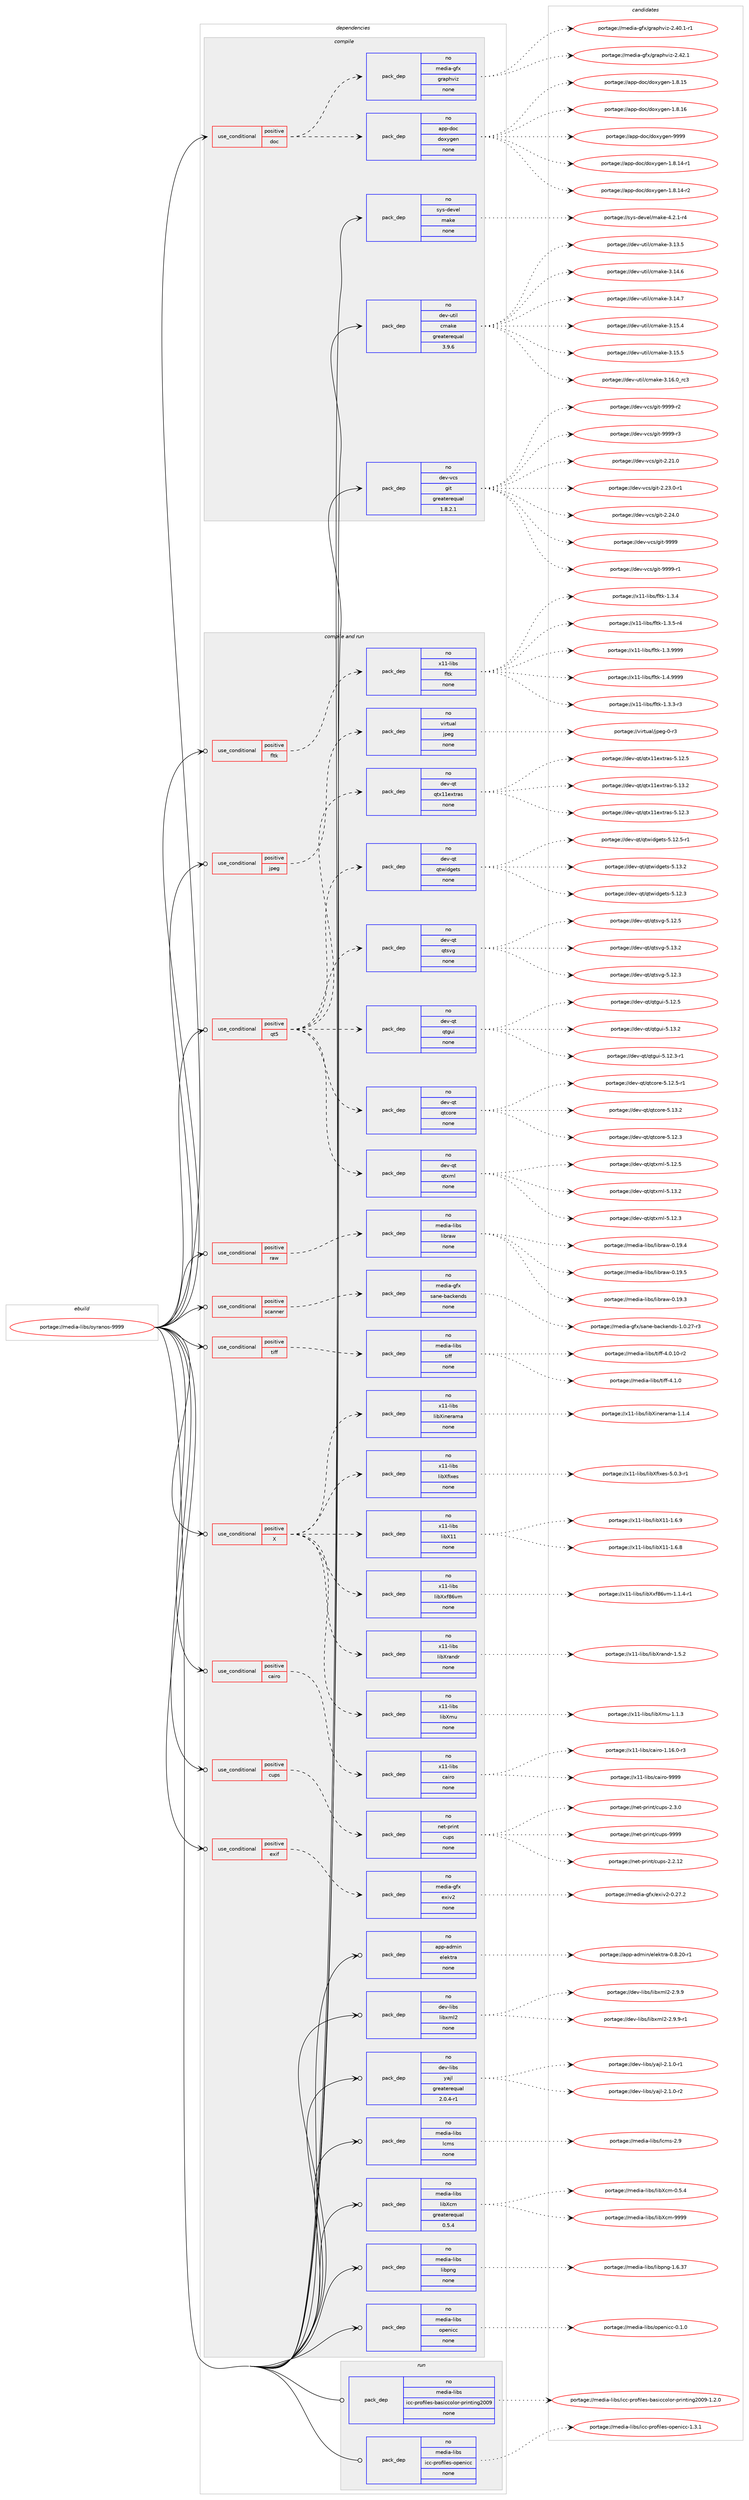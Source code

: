 digraph prolog {

# *************
# Graph options
# *************

newrank=true;
concentrate=true;
compound=true;
graph [rankdir=LR,fontname=Helvetica,fontsize=10,ranksep=1.5];#, ranksep=2.5, nodesep=0.2];
edge  [arrowhead=vee];
node  [fontname=Helvetica,fontsize=10];

# **********
# The ebuild
# **********

subgraph cluster_leftcol {
color=gray;
rank=same;
label=<<i>ebuild</i>>;
id [label="portage://media-libs/oyranos-9999", color=red, width=4, href="../media-libs/oyranos-9999.svg"];
}

# ****************
# The dependencies
# ****************

subgraph cluster_midcol {
color=gray;
label=<<i>dependencies</i>>;
subgraph cluster_compile {
fillcolor="#eeeeee";
style=filled;
label=<<i>compile</i>>;
subgraph cond80980 {
dependency323766 [label=<<TABLE BORDER="0" CELLBORDER="1" CELLSPACING="0" CELLPADDING="4"><TR><TD ROWSPAN="3" CELLPADDING="10">use_conditional</TD></TR><TR><TD>positive</TD></TR><TR><TD>doc</TD></TR></TABLE>>, shape=none, color=red];
subgraph pack237479 {
dependency323767 [label=<<TABLE BORDER="0" CELLBORDER="1" CELLSPACING="0" CELLPADDING="4" WIDTH="220"><TR><TD ROWSPAN="6" CELLPADDING="30">pack_dep</TD></TR><TR><TD WIDTH="110">no</TD></TR><TR><TD>app-doc</TD></TR><TR><TD>doxygen</TD></TR><TR><TD>none</TD></TR><TR><TD></TD></TR></TABLE>>, shape=none, color=blue];
}
dependency323766:e -> dependency323767:w [weight=20,style="dashed",arrowhead="vee"];
subgraph pack237480 {
dependency323768 [label=<<TABLE BORDER="0" CELLBORDER="1" CELLSPACING="0" CELLPADDING="4" WIDTH="220"><TR><TD ROWSPAN="6" CELLPADDING="30">pack_dep</TD></TR><TR><TD WIDTH="110">no</TD></TR><TR><TD>media-gfx</TD></TR><TR><TD>graphviz</TD></TR><TR><TD>none</TD></TR><TR><TD></TD></TR></TABLE>>, shape=none, color=blue];
}
dependency323766:e -> dependency323768:w [weight=20,style="dashed",arrowhead="vee"];
}
id:e -> dependency323766:w [weight=20,style="solid",arrowhead="vee"];
subgraph pack237481 {
dependency323769 [label=<<TABLE BORDER="0" CELLBORDER="1" CELLSPACING="0" CELLPADDING="4" WIDTH="220"><TR><TD ROWSPAN="6" CELLPADDING="30">pack_dep</TD></TR><TR><TD WIDTH="110">no</TD></TR><TR><TD>dev-util</TD></TR><TR><TD>cmake</TD></TR><TR><TD>greaterequal</TD></TR><TR><TD>3.9.6</TD></TR></TABLE>>, shape=none, color=blue];
}
id:e -> dependency323769:w [weight=20,style="solid",arrowhead="vee"];
subgraph pack237482 {
dependency323770 [label=<<TABLE BORDER="0" CELLBORDER="1" CELLSPACING="0" CELLPADDING="4" WIDTH="220"><TR><TD ROWSPAN="6" CELLPADDING="30">pack_dep</TD></TR><TR><TD WIDTH="110">no</TD></TR><TR><TD>dev-vcs</TD></TR><TR><TD>git</TD></TR><TR><TD>greaterequal</TD></TR><TR><TD>1.8.2.1</TD></TR></TABLE>>, shape=none, color=blue];
}
id:e -> dependency323770:w [weight=20,style="solid",arrowhead="vee"];
subgraph pack237483 {
dependency323771 [label=<<TABLE BORDER="0" CELLBORDER="1" CELLSPACING="0" CELLPADDING="4" WIDTH="220"><TR><TD ROWSPAN="6" CELLPADDING="30">pack_dep</TD></TR><TR><TD WIDTH="110">no</TD></TR><TR><TD>sys-devel</TD></TR><TR><TD>make</TD></TR><TR><TD>none</TD></TR><TR><TD></TD></TR></TABLE>>, shape=none, color=blue];
}
id:e -> dependency323771:w [weight=20,style="solid",arrowhead="vee"];
}
subgraph cluster_compileandrun {
fillcolor="#eeeeee";
style=filled;
label=<<i>compile and run</i>>;
subgraph cond80981 {
dependency323772 [label=<<TABLE BORDER="0" CELLBORDER="1" CELLSPACING="0" CELLPADDING="4"><TR><TD ROWSPAN="3" CELLPADDING="10">use_conditional</TD></TR><TR><TD>positive</TD></TR><TR><TD>X</TD></TR></TABLE>>, shape=none, color=red];
subgraph pack237484 {
dependency323773 [label=<<TABLE BORDER="0" CELLBORDER="1" CELLSPACING="0" CELLPADDING="4" WIDTH="220"><TR><TD ROWSPAN="6" CELLPADDING="30">pack_dep</TD></TR><TR><TD WIDTH="110">no</TD></TR><TR><TD>x11-libs</TD></TR><TR><TD>libX11</TD></TR><TR><TD>none</TD></TR><TR><TD></TD></TR></TABLE>>, shape=none, color=blue];
}
dependency323772:e -> dependency323773:w [weight=20,style="dashed",arrowhead="vee"];
subgraph pack237485 {
dependency323774 [label=<<TABLE BORDER="0" CELLBORDER="1" CELLSPACING="0" CELLPADDING="4" WIDTH="220"><TR><TD ROWSPAN="6" CELLPADDING="30">pack_dep</TD></TR><TR><TD WIDTH="110">no</TD></TR><TR><TD>x11-libs</TD></TR><TR><TD>libXfixes</TD></TR><TR><TD>none</TD></TR><TR><TD></TD></TR></TABLE>>, shape=none, color=blue];
}
dependency323772:e -> dependency323774:w [weight=20,style="dashed",arrowhead="vee"];
subgraph pack237486 {
dependency323775 [label=<<TABLE BORDER="0" CELLBORDER="1" CELLSPACING="0" CELLPADDING="4" WIDTH="220"><TR><TD ROWSPAN="6" CELLPADDING="30">pack_dep</TD></TR><TR><TD WIDTH="110">no</TD></TR><TR><TD>x11-libs</TD></TR><TR><TD>libXinerama</TD></TR><TR><TD>none</TD></TR><TR><TD></TD></TR></TABLE>>, shape=none, color=blue];
}
dependency323772:e -> dependency323775:w [weight=20,style="dashed",arrowhead="vee"];
subgraph pack237487 {
dependency323776 [label=<<TABLE BORDER="0" CELLBORDER="1" CELLSPACING="0" CELLPADDING="4" WIDTH="220"><TR><TD ROWSPAN="6" CELLPADDING="30">pack_dep</TD></TR><TR><TD WIDTH="110">no</TD></TR><TR><TD>x11-libs</TD></TR><TR><TD>libXmu</TD></TR><TR><TD>none</TD></TR><TR><TD></TD></TR></TABLE>>, shape=none, color=blue];
}
dependency323772:e -> dependency323776:w [weight=20,style="dashed",arrowhead="vee"];
subgraph pack237488 {
dependency323777 [label=<<TABLE BORDER="0" CELLBORDER="1" CELLSPACING="0" CELLPADDING="4" WIDTH="220"><TR><TD ROWSPAN="6" CELLPADDING="30">pack_dep</TD></TR><TR><TD WIDTH="110">no</TD></TR><TR><TD>x11-libs</TD></TR><TR><TD>libXrandr</TD></TR><TR><TD>none</TD></TR><TR><TD></TD></TR></TABLE>>, shape=none, color=blue];
}
dependency323772:e -> dependency323777:w [weight=20,style="dashed",arrowhead="vee"];
subgraph pack237489 {
dependency323778 [label=<<TABLE BORDER="0" CELLBORDER="1" CELLSPACING="0" CELLPADDING="4" WIDTH="220"><TR><TD ROWSPAN="6" CELLPADDING="30">pack_dep</TD></TR><TR><TD WIDTH="110">no</TD></TR><TR><TD>x11-libs</TD></TR><TR><TD>libXxf86vm</TD></TR><TR><TD>none</TD></TR><TR><TD></TD></TR></TABLE>>, shape=none, color=blue];
}
dependency323772:e -> dependency323778:w [weight=20,style="dashed",arrowhead="vee"];
}
id:e -> dependency323772:w [weight=20,style="solid",arrowhead="odotvee"];
subgraph cond80982 {
dependency323779 [label=<<TABLE BORDER="0" CELLBORDER="1" CELLSPACING="0" CELLPADDING="4"><TR><TD ROWSPAN="3" CELLPADDING="10">use_conditional</TD></TR><TR><TD>positive</TD></TR><TR><TD>cairo</TD></TR></TABLE>>, shape=none, color=red];
subgraph pack237490 {
dependency323780 [label=<<TABLE BORDER="0" CELLBORDER="1" CELLSPACING="0" CELLPADDING="4" WIDTH="220"><TR><TD ROWSPAN="6" CELLPADDING="30">pack_dep</TD></TR><TR><TD WIDTH="110">no</TD></TR><TR><TD>x11-libs</TD></TR><TR><TD>cairo</TD></TR><TR><TD>none</TD></TR><TR><TD></TD></TR></TABLE>>, shape=none, color=blue];
}
dependency323779:e -> dependency323780:w [weight=20,style="dashed",arrowhead="vee"];
}
id:e -> dependency323779:w [weight=20,style="solid",arrowhead="odotvee"];
subgraph cond80983 {
dependency323781 [label=<<TABLE BORDER="0" CELLBORDER="1" CELLSPACING="0" CELLPADDING="4"><TR><TD ROWSPAN="3" CELLPADDING="10">use_conditional</TD></TR><TR><TD>positive</TD></TR><TR><TD>cups</TD></TR></TABLE>>, shape=none, color=red];
subgraph pack237491 {
dependency323782 [label=<<TABLE BORDER="0" CELLBORDER="1" CELLSPACING="0" CELLPADDING="4" WIDTH="220"><TR><TD ROWSPAN="6" CELLPADDING="30">pack_dep</TD></TR><TR><TD WIDTH="110">no</TD></TR><TR><TD>net-print</TD></TR><TR><TD>cups</TD></TR><TR><TD>none</TD></TR><TR><TD></TD></TR></TABLE>>, shape=none, color=blue];
}
dependency323781:e -> dependency323782:w [weight=20,style="dashed",arrowhead="vee"];
}
id:e -> dependency323781:w [weight=20,style="solid",arrowhead="odotvee"];
subgraph cond80984 {
dependency323783 [label=<<TABLE BORDER="0" CELLBORDER="1" CELLSPACING="0" CELLPADDING="4"><TR><TD ROWSPAN="3" CELLPADDING="10">use_conditional</TD></TR><TR><TD>positive</TD></TR><TR><TD>exif</TD></TR></TABLE>>, shape=none, color=red];
subgraph pack237492 {
dependency323784 [label=<<TABLE BORDER="0" CELLBORDER="1" CELLSPACING="0" CELLPADDING="4" WIDTH="220"><TR><TD ROWSPAN="6" CELLPADDING="30">pack_dep</TD></TR><TR><TD WIDTH="110">no</TD></TR><TR><TD>media-gfx</TD></TR><TR><TD>exiv2</TD></TR><TR><TD>none</TD></TR><TR><TD></TD></TR></TABLE>>, shape=none, color=blue];
}
dependency323783:e -> dependency323784:w [weight=20,style="dashed",arrowhead="vee"];
}
id:e -> dependency323783:w [weight=20,style="solid",arrowhead="odotvee"];
subgraph cond80985 {
dependency323785 [label=<<TABLE BORDER="0" CELLBORDER="1" CELLSPACING="0" CELLPADDING="4"><TR><TD ROWSPAN="3" CELLPADDING="10">use_conditional</TD></TR><TR><TD>positive</TD></TR><TR><TD>fltk</TD></TR></TABLE>>, shape=none, color=red];
subgraph pack237493 {
dependency323786 [label=<<TABLE BORDER="0" CELLBORDER="1" CELLSPACING="0" CELLPADDING="4" WIDTH="220"><TR><TD ROWSPAN="6" CELLPADDING="30">pack_dep</TD></TR><TR><TD WIDTH="110">no</TD></TR><TR><TD>x11-libs</TD></TR><TR><TD>fltk</TD></TR><TR><TD>none</TD></TR><TR><TD></TD></TR></TABLE>>, shape=none, color=blue];
}
dependency323785:e -> dependency323786:w [weight=20,style="dashed",arrowhead="vee"];
}
id:e -> dependency323785:w [weight=20,style="solid",arrowhead="odotvee"];
subgraph cond80986 {
dependency323787 [label=<<TABLE BORDER="0" CELLBORDER="1" CELLSPACING="0" CELLPADDING="4"><TR><TD ROWSPAN="3" CELLPADDING="10">use_conditional</TD></TR><TR><TD>positive</TD></TR><TR><TD>jpeg</TD></TR></TABLE>>, shape=none, color=red];
subgraph pack237494 {
dependency323788 [label=<<TABLE BORDER="0" CELLBORDER="1" CELLSPACING="0" CELLPADDING="4" WIDTH="220"><TR><TD ROWSPAN="6" CELLPADDING="30">pack_dep</TD></TR><TR><TD WIDTH="110">no</TD></TR><TR><TD>virtual</TD></TR><TR><TD>jpeg</TD></TR><TR><TD>none</TD></TR><TR><TD></TD></TR></TABLE>>, shape=none, color=blue];
}
dependency323787:e -> dependency323788:w [weight=20,style="dashed",arrowhead="vee"];
}
id:e -> dependency323787:w [weight=20,style="solid",arrowhead="odotvee"];
subgraph cond80987 {
dependency323789 [label=<<TABLE BORDER="0" CELLBORDER="1" CELLSPACING="0" CELLPADDING="4"><TR><TD ROWSPAN="3" CELLPADDING="10">use_conditional</TD></TR><TR><TD>positive</TD></TR><TR><TD>qt5</TD></TR></TABLE>>, shape=none, color=red];
subgraph pack237495 {
dependency323790 [label=<<TABLE BORDER="0" CELLBORDER="1" CELLSPACING="0" CELLPADDING="4" WIDTH="220"><TR><TD ROWSPAN="6" CELLPADDING="30">pack_dep</TD></TR><TR><TD WIDTH="110">no</TD></TR><TR><TD>dev-qt</TD></TR><TR><TD>qtcore</TD></TR><TR><TD>none</TD></TR><TR><TD></TD></TR></TABLE>>, shape=none, color=blue];
}
dependency323789:e -> dependency323790:w [weight=20,style="dashed",arrowhead="vee"];
subgraph pack237496 {
dependency323791 [label=<<TABLE BORDER="0" CELLBORDER="1" CELLSPACING="0" CELLPADDING="4" WIDTH="220"><TR><TD ROWSPAN="6" CELLPADDING="30">pack_dep</TD></TR><TR><TD WIDTH="110">no</TD></TR><TR><TD>dev-qt</TD></TR><TR><TD>qtgui</TD></TR><TR><TD>none</TD></TR><TR><TD></TD></TR></TABLE>>, shape=none, color=blue];
}
dependency323789:e -> dependency323791:w [weight=20,style="dashed",arrowhead="vee"];
subgraph pack237497 {
dependency323792 [label=<<TABLE BORDER="0" CELLBORDER="1" CELLSPACING="0" CELLPADDING="4" WIDTH="220"><TR><TD ROWSPAN="6" CELLPADDING="30">pack_dep</TD></TR><TR><TD WIDTH="110">no</TD></TR><TR><TD>dev-qt</TD></TR><TR><TD>qtsvg</TD></TR><TR><TD>none</TD></TR><TR><TD></TD></TR></TABLE>>, shape=none, color=blue];
}
dependency323789:e -> dependency323792:w [weight=20,style="dashed",arrowhead="vee"];
subgraph pack237498 {
dependency323793 [label=<<TABLE BORDER="0" CELLBORDER="1" CELLSPACING="0" CELLPADDING="4" WIDTH="220"><TR><TD ROWSPAN="6" CELLPADDING="30">pack_dep</TD></TR><TR><TD WIDTH="110">no</TD></TR><TR><TD>dev-qt</TD></TR><TR><TD>qtwidgets</TD></TR><TR><TD>none</TD></TR><TR><TD></TD></TR></TABLE>>, shape=none, color=blue];
}
dependency323789:e -> dependency323793:w [weight=20,style="dashed",arrowhead="vee"];
subgraph pack237499 {
dependency323794 [label=<<TABLE BORDER="0" CELLBORDER="1" CELLSPACING="0" CELLPADDING="4" WIDTH="220"><TR><TD ROWSPAN="6" CELLPADDING="30">pack_dep</TD></TR><TR><TD WIDTH="110">no</TD></TR><TR><TD>dev-qt</TD></TR><TR><TD>qtx11extras</TD></TR><TR><TD>none</TD></TR><TR><TD></TD></TR></TABLE>>, shape=none, color=blue];
}
dependency323789:e -> dependency323794:w [weight=20,style="dashed",arrowhead="vee"];
subgraph pack237500 {
dependency323795 [label=<<TABLE BORDER="0" CELLBORDER="1" CELLSPACING="0" CELLPADDING="4" WIDTH="220"><TR><TD ROWSPAN="6" CELLPADDING="30">pack_dep</TD></TR><TR><TD WIDTH="110">no</TD></TR><TR><TD>dev-qt</TD></TR><TR><TD>qtxml</TD></TR><TR><TD>none</TD></TR><TR><TD></TD></TR></TABLE>>, shape=none, color=blue];
}
dependency323789:e -> dependency323795:w [weight=20,style="dashed",arrowhead="vee"];
}
id:e -> dependency323789:w [weight=20,style="solid",arrowhead="odotvee"];
subgraph cond80988 {
dependency323796 [label=<<TABLE BORDER="0" CELLBORDER="1" CELLSPACING="0" CELLPADDING="4"><TR><TD ROWSPAN="3" CELLPADDING="10">use_conditional</TD></TR><TR><TD>positive</TD></TR><TR><TD>raw</TD></TR></TABLE>>, shape=none, color=red];
subgraph pack237501 {
dependency323797 [label=<<TABLE BORDER="0" CELLBORDER="1" CELLSPACING="0" CELLPADDING="4" WIDTH="220"><TR><TD ROWSPAN="6" CELLPADDING="30">pack_dep</TD></TR><TR><TD WIDTH="110">no</TD></TR><TR><TD>media-libs</TD></TR><TR><TD>libraw</TD></TR><TR><TD>none</TD></TR><TR><TD></TD></TR></TABLE>>, shape=none, color=blue];
}
dependency323796:e -> dependency323797:w [weight=20,style="dashed",arrowhead="vee"];
}
id:e -> dependency323796:w [weight=20,style="solid",arrowhead="odotvee"];
subgraph cond80989 {
dependency323798 [label=<<TABLE BORDER="0" CELLBORDER="1" CELLSPACING="0" CELLPADDING="4"><TR><TD ROWSPAN="3" CELLPADDING="10">use_conditional</TD></TR><TR><TD>positive</TD></TR><TR><TD>scanner</TD></TR></TABLE>>, shape=none, color=red];
subgraph pack237502 {
dependency323799 [label=<<TABLE BORDER="0" CELLBORDER="1" CELLSPACING="0" CELLPADDING="4" WIDTH="220"><TR><TD ROWSPAN="6" CELLPADDING="30">pack_dep</TD></TR><TR><TD WIDTH="110">no</TD></TR><TR><TD>media-gfx</TD></TR><TR><TD>sane-backends</TD></TR><TR><TD>none</TD></TR><TR><TD></TD></TR></TABLE>>, shape=none, color=blue];
}
dependency323798:e -> dependency323799:w [weight=20,style="dashed",arrowhead="vee"];
}
id:e -> dependency323798:w [weight=20,style="solid",arrowhead="odotvee"];
subgraph cond80990 {
dependency323800 [label=<<TABLE BORDER="0" CELLBORDER="1" CELLSPACING="0" CELLPADDING="4"><TR><TD ROWSPAN="3" CELLPADDING="10">use_conditional</TD></TR><TR><TD>positive</TD></TR><TR><TD>tiff</TD></TR></TABLE>>, shape=none, color=red];
subgraph pack237503 {
dependency323801 [label=<<TABLE BORDER="0" CELLBORDER="1" CELLSPACING="0" CELLPADDING="4" WIDTH="220"><TR><TD ROWSPAN="6" CELLPADDING="30">pack_dep</TD></TR><TR><TD WIDTH="110">no</TD></TR><TR><TD>media-libs</TD></TR><TR><TD>tiff</TD></TR><TR><TD>none</TD></TR><TR><TD></TD></TR></TABLE>>, shape=none, color=blue];
}
dependency323800:e -> dependency323801:w [weight=20,style="dashed",arrowhead="vee"];
}
id:e -> dependency323800:w [weight=20,style="solid",arrowhead="odotvee"];
subgraph pack237504 {
dependency323802 [label=<<TABLE BORDER="0" CELLBORDER="1" CELLSPACING="0" CELLPADDING="4" WIDTH="220"><TR><TD ROWSPAN="6" CELLPADDING="30">pack_dep</TD></TR><TR><TD WIDTH="110">no</TD></TR><TR><TD>app-admin</TD></TR><TR><TD>elektra</TD></TR><TR><TD>none</TD></TR><TR><TD></TD></TR></TABLE>>, shape=none, color=blue];
}
id:e -> dependency323802:w [weight=20,style="solid",arrowhead="odotvee"];
subgraph pack237505 {
dependency323803 [label=<<TABLE BORDER="0" CELLBORDER="1" CELLSPACING="0" CELLPADDING="4" WIDTH="220"><TR><TD ROWSPAN="6" CELLPADDING="30">pack_dep</TD></TR><TR><TD WIDTH="110">no</TD></TR><TR><TD>dev-libs</TD></TR><TR><TD>libxml2</TD></TR><TR><TD>none</TD></TR><TR><TD></TD></TR></TABLE>>, shape=none, color=blue];
}
id:e -> dependency323803:w [weight=20,style="solid",arrowhead="odotvee"];
subgraph pack237506 {
dependency323804 [label=<<TABLE BORDER="0" CELLBORDER="1" CELLSPACING="0" CELLPADDING="4" WIDTH="220"><TR><TD ROWSPAN="6" CELLPADDING="30">pack_dep</TD></TR><TR><TD WIDTH="110">no</TD></TR><TR><TD>dev-libs</TD></TR><TR><TD>yajl</TD></TR><TR><TD>greaterequal</TD></TR><TR><TD>2.0.4-r1</TD></TR></TABLE>>, shape=none, color=blue];
}
id:e -> dependency323804:w [weight=20,style="solid",arrowhead="odotvee"];
subgraph pack237507 {
dependency323805 [label=<<TABLE BORDER="0" CELLBORDER="1" CELLSPACING="0" CELLPADDING="4" WIDTH="220"><TR><TD ROWSPAN="6" CELLPADDING="30">pack_dep</TD></TR><TR><TD WIDTH="110">no</TD></TR><TR><TD>media-libs</TD></TR><TR><TD>lcms</TD></TR><TR><TD>none</TD></TR><TR><TD></TD></TR></TABLE>>, shape=none, color=blue];
}
id:e -> dependency323805:w [weight=20,style="solid",arrowhead="odotvee"];
subgraph pack237508 {
dependency323806 [label=<<TABLE BORDER="0" CELLBORDER="1" CELLSPACING="0" CELLPADDING="4" WIDTH="220"><TR><TD ROWSPAN="6" CELLPADDING="30">pack_dep</TD></TR><TR><TD WIDTH="110">no</TD></TR><TR><TD>media-libs</TD></TR><TR><TD>libXcm</TD></TR><TR><TD>greaterequal</TD></TR><TR><TD>0.5.4</TD></TR></TABLE>>, shape=none, color=blue];
}
id:e -> dependency323806:w [weight=20,style="solid",arrowhead="odotvee"];
subgraph pack237509 {
dependency323807 [label=<<TABLE BORDER="0" CELLBORDER="1" CELLSPACING="0" CELLPADDING="4" WIDTH="220"><TR><TD ROWSPAN="6" CELLPADDING="30">pack_dep</TD></TR><TR><TD WIDTH="110">no</TD></TR><TR><TD>media-libs</TD></TR><TR><TD>libpng</TD></TR><TR><TD>none</TD></TR><TR><TD></TD></TR></TABLE>>, shape=none, color=blue];
}
id:e -> dependency323807:w [weight=20,style="solid",arrowhead="odotvee"];
subgraph pack237510 {
dependency323808 [label=<<TABLE BORDER="0" CELLBORDER="1" CELLSPACING="0" CELLPADDING="4" WIDTH="220"><TR><TD ROWSPAN="6" CELLPADDING="30">pack_dep</TD></TR><TR><TD WIDTH="110">no</TD></TR><TR><TD>media-libs</TD></TR><TR><TD>openicc</TD></TR><TR><TD>none</TD></TR><TR><TD></TD></TR></TABLE>>, shape=none, color=blue];
}
id:e -> dependency323808:w [weight=20,style="solid",arrowhead="odotvee"];
}
subgraph cluster_run {
fillcolor="#eeeeee";
style=filled;
label=<<i>run</i>>;
subgraph pack237511 {
dependency323809 [label=<<TABLE BORDER="0" CELLBORDER="1" CELLSPACING="0" CELLPADDING="4" WIDTH="220"><TR><TD ROWSPAN="6" CELLPADDING="30">pack_dep</TD></TR><TR><TD WIDTH="110">no</TD></TR><TR><TD>media-libs</TD></TR><TR><TD>icc-profiles-basiccolor-printing2009</TD></TR><TR><TD>none</TD></TR><TR><TD></TD></TR></TABLE>>, shape=none, color=blue];
}
id:e -> dependency323809:w [weight=20,style="solid",arrowhead="odot"];
subgraph pack237512 {
dependency323810 [label=<<TABLE BORDER="0" CELLBORDER="1" CELLSPACING="0" CELLPADDING="4" WIDTH="220"><TR><TD ROWSPAN="6" CELLPADDING="30">pack_dep</TD></TR><TR><TD WIDTH="110">no</TD></TR><TR><TD>media-libs</TD></TR><TR><TD>icc-profiles-openicc</TD></TR><TR><TD>none</TD></TR><TR><TD></TD></TR></TABLE>>, shape=none, color=blue];
}
id:e -> dependency323810:w [weight=20,style="solid",arrowhead="odot"];
}
}

# **************
# The candidates
# **************

subgraph cluster_choices {
rank=same;
color=gray;
label=<<i>candidates</i>>;

subgraph choice237479 {
color=black;
nodesep=1;
choiceportage97112112451001119947100111120121103101110454946564649524511449 [label="portage://app-doc/doxygen-1.8.14-r1", color=red, width=4,href="../app-doc/doxygen-1.8.14-r1.svg"];
choiceportage97112112451001119947100111120121103101110454946564649524511450 [label="portage://app-doc/doxygen-1.8.14-r2", color=red, width=4,href="../app-doc/doxygen-1.8.14-r2.svg"];
choiceportage9711211245100111994710011112012110310111045494656464953 [label="portage://app-doc/doxygen-1.8.15", color=red, width=4,href="../app-doc/doxygen-1.8.15.svg"];
choiceportage9711211245100111994710011112012110310111045494656464954 [label="portage://app-doc/doxygen-1.8.16", color=red, width=4,href="../app-doc/doxygen-1.8.16.svg"];
choiceportage971121124510011199471001111201211031011104557575757 [label="portage://app-doc/doxygen-9999", color=red, width=4,href="../app-doc/doxygen-9999.svg"];
dependency323767:e -> choiceportage97112112451001119947100111120121103101110454946564649524511449:w [style=dotted,weight="100"];
dependency323767:e -> choiceportage97112112451001119947100111120121103101110454946564649524511450:w [style=dotted,weight="100"];
dependency323767:e -> choiceportage9711211245100111994710011112012110310111045494656464953:w [style=dotted,weight="100"];
dependency323767:e -> choiceportage9711211245100111994710011112012110310111045494656464954:w [style=dotted,weight="100"];
dependency323767:e -> choiceportage971121124510011199471001111201211031011104557575757:w [style=dotted,weight="100"];
}
subgraph choice237480 {
color=black;
nodesep=1;
choiceportage10910110010597451031021204710311497112104118105122455046524846494511449 [label="portage://media-gfx/graphviz-2.40.1-r1", color=red, width=4,href="../media-gfx/graphviz-2.40.1-r1.svg"];
choiceportage1091011001059745103102120471031149711210411810512245504652504649 [label="portage://media-gfx/graphviz-2.42.1", color=red, width=4,href="../media-gfx/graphviz-2.42.1.svg"];
dependency323768:e -> choiceportage10910110010597451031021204710311497112104118105122455046524846494511449:w [style=dotted,weight="100"];
dependency323768:e -> choiceportage1091011001059745103102120471031149711210411810512245504652504649:w [style=dotted,weight="100"];
}
subgraph choice237481 {
color=black;
nodesep=1;
choiceportage1001011184511711610510847991099710710145514649514653 [label="portage://dev-util/cmake-3.13.5", color=red, width=4,href="../dev-util/cmake-3.13.5.svg"];
choiceportage1001011184511711610510847991099710710145514649524654 [label="portage://dev-util/cmake-3.14.6", color=red, width=4,href="../dev-util/cmake-3.14.6.svg"];
choiceportage1001011184511711610510847991099710710145514649524655 [label="portage://dev-util/cmake-3.14.7", color=red, width=4,href="../dev-util/cmake-3.14.7.svg"];
choiceportage1001011184511711610510847991099710710145514649534652 [label="portage://dev-util/cmake-3.15.4", color=red, width=4,href="../dev-util/cmake-3.15.4.svg"];
choiceportage1001011184511711610510847991099710710145514649534653 [label="portage://dev-util/cmake-3.15.5", color=red, width=4,href="../dev-util/cmake-3.15.5.svg"];
choiceportage1001011184511711610510847991099710710145514649544648951149951 [label="portage://dev-util/cmake-3.16.0_rc3", color=red, width=4,href="../dev-util/cmake-3.16.0_rc3.svg"];
dependency323769:e -> choiceportage1001011184511711610510847991099710710145514649514653:w [style=dotted,weight="100"];
dependency323769:e -> choiceportage1001011184511711610510847991099710710145514649524654:w [style=dotted,weight="100"];
dependency323769:e -> choiceportage1001011184511711610510847991099710710145514649524655:w [style=dotted,weight="100"];
dependency323769:e -> choiceportage1001011184511711610510847991099710710145514649534652:w [style=dotted,weight="100"];
dependency323769:e -> choiceportage1001011184511711610510847991099710710145514649534653:w [style=dotted,weight="100"];
dependency323769:e -> choiceportage1001011184511711610510847991099710710145514649544648951149951:w [style=dotted,weight="100"];
}
subgraph choice237482 {
color=black;
nodesep=1;
choiceportage10010111845118991154710310511645504650494648 [label="portage://dev-vcs/git-2.21.0", color=red, width=4,href="../dev-vcs/git-2.21.0.svg"];
choiceportage100101118451189911547103105116455046505146484511449 [label="portage://dev-vcs/git-2.23.0-r1", color=red, width=4,href="../dev-vcs/git-2.23.0-r1.svg"];
choiceportage10010111845118991154710310511645504650524648 [label="portage://dev-vcs/git-2.24.0", color=red, width=4,href="../dev-vcs/git-2.24.0.svg"];
choiceportage1001011184511899115471031051164557575757 [label="portage://dev-vcs/git-9999", color=red, width=4,href="../dev-vcs/git-9999.svg"];
choiceportage10010111845118991154710310511645575757574511449 [label="portage://dev-vcs/git-9999-r1", color=red, width=4,href="../dev-vcs/git-9999-r1.svg"];
choiceportage10010111845118991154710310511645575757574511450 [label="portage://dev-vcs/git-9999-r2", color=red, width=4,href="../dev-vcs/git-9999-r2.svg"];
choiceportage10010111845118991154710310511645575757574511451 [label="portage://dev-vcs/git-9999-r3", color=red, width=4,href="../dev-vcs/git-9999-r3.svg"];
dependency323770:e -> choiceportage10010111845118991154710310511645504650494648:w [style=dotted,weight="100"];
dependency323770:e -> choiceportage100101118451189911547103105116455046505146484511449:w [style=dotted,weight="100"];
dependency323770:e -> choiceportage10010111845118991154710310511645504650524648:w [style=dotted,weight="100"];
dependency323770:e -> choiceportage1001011184511899115471031051164557575757:w [style=dotted,weight="100"];
dependency323770:e -> choiceportage10010111845118991154710310511645575757574511449:w [style=dotted,weight="100"];
dependency323770:e -> choiceportage10010111845118991154710310511645575757574511450:w [style=dotted,weight="100"];
dependency323770:e -> choiceportage10010111845118991154710310511645575757574511451:w [style=dotted,weight="100"];
}
subgraph choice237483 {
color=black;
nodesep=1;
choiceportage1151211154510010111810110847109971071014552465046494511452 [label="portage://sys-devel/make-4.2.1-r4", color=red, width=4,href="../sys-devel/make-4.2.1-r4.svg"];
dependency323771:e -> choiceportage1151211154510010111810110847109971071014552465046494511452:w [style=dotted,weight="100"];
}
subgraph choice237484 {
color=black;
nodesep=1;
choiceportage120494945108105981154710810598884949454946544656 [label="portage://x11-libs/libX11-1.6.8", color=red, width=4,href="../x11-libs/libX11-1.6.8.svg"];
choiceportage120494945108105981154710810598884949454946544657 [label="portage://x11-libs/libX11-1.6.9", color=red, width=4,href="../x11-libs/libX11-1.6.9.svg"];
dependency323773:e -> choiceportage120494945108105981154710810598884949454946544656:w [style=dotted,weight="100"];
dependency323773:e -> choiceportage120494945108105981154710810598884949454946544657:w [style=dotted,weight="100"];
}
subgraph choice237485 {
color=black;
nodesep=1;
choiceportage120494945108105981154710810598881021051201011154553464846514511449 [label="portage://x11-libs/libXfixes-5.0.3-r1", color=red, width=4,href="../x11-libs/libXfixes-5.0.3-r1.svg"];
dependency323774:e -> choiceportage120494945108105981154710810598881021051201011154553464846514511449:w [style=dotted,weight="100"];
}
subgraph choice237486 {
color=black;
nodesep=1;
choiceportage120494945108105981154710810598881051101011149710997454946494652 [label="portage://x11-libs/libXinerama-1.1.4", color=red, width=4,href="../x11-libs/libXinerama-1.1.4.svg"];
dependency323775:e -> choiceportage120494945108105981154710810598881051101011149710997454946494652:w [style=dotted,weight="100"];
}
subgraph choice237487 {
color=black;
nodesep=1;
choiceportage12049494510810598115471081059888109117454946494651 [label="portage://x11-libs/libXmu-1.1.3", color=red, width=4,href="../x11-libs/libXmu-1.1.3.svg"];
dependency323776:e -> choiceportage12049494510810598115471081059888109117454946494651:w [style=dotted,weight="100"];
}
subgraph choice237488 {
color=black;
nodesep=1;
choiceportage1204949451081059811547108105988811497110100114454946534650 [label="portage://x11-libs/libXrandr-1.5.2", color=red, width=4,href="../x11-libs/libXrandr-1.5.2.svg"];
dependency323777:e -> choiceportage1204949451081059811547108105988811497110100114454946534650:w [style=dotted,weight="100"];
}
subgraph choice237489 {
color=black;
nodesep=1;
choiceportage1204949451081059811547108105988812010256541181094549464946524511449 [label="portage://x11-libs/libXxf86vm-1.1.4-r1", color=red, width=4,href="../x11-libs/libXxf86vm-1.1.4-r1.svg"];
dependency323778:e -> choiceportage1204949451081059811547108105988812010256541181094549464946524511449:w [style=dotted,weight="100"];
}
subgraph choice237490 {
color=black;
nodesep=1;
choiceportage12049494510810598115479997105114111454946495446484511451 [label="portage://x11-libs/cairo-1.16.0-r3", color=red, width=4,href="../x11-libs/cairo-1.16.0-r3.svg"];
choiceportage120494945108105981154799971051141114557575757 [label="portage://x11-libs/cairo-9999", color=red, width=4,href="../x11-libs/cairo-9999.svg"];
dependency323780:e -> choiceportage12049494510810598115479997105114111454946495446484511451:w [style=dotted,weight="100"];
dependency323780:e -> choiceportage120494945108105981154799971051141114557575757:w [style=dotted,weight="100"];
}
subgraph choice237491 {
color=black;
nodesep=1;
choiceportage11010111645112114105110116479911711211545504650464950 [label="portage://net-print/cups-2.2.12", color=red, width=4,href="../net-print/cups-2.2.12.svg"];
choiceportage110101116451121141051101164799117112115455046514648 [label="portage://net-print/cups-2.3.0", color=red, width=4,href="../net-print/cups-2.3.0.svg"];
choiceportage1101011164511211410511011647991171121154557575757 [label="portage://net-print/cups-9999", color=red, width=4,href="../net-print/cups-9999.svg"];
dependency323782:e -> choiceportage11010111645112114105110116479911711211545504650464950:w [style=dotted,weight="100"];
dependency323782:e -> choiceportage110101116451121141051101164799117112115455046514648:w [style=dotted,weight="100"];
dependency323782:e -> choiceportage1101011164511211410511011647991171121154557575757:w [style=dotted,weight="100"];
}
subgraph choice237492 {
color=black;
nodesep=1;
choiceportage1091011001059745103102120471011201051185045484650554650 [label="portage://media-gfx/exiv2-0.27.2", color=red, width=4,href="../media-gfx/exiv2-0.27.2.svg"];
dependency323784:e -> choiceportage1091011001059745103102120471011201051185045484650554650:w [style=dotted,weight="100"];
}
subgraph choice237493 {
color=black;
nodesep=1;
choiceportage12049494510810598115471021081161074549465146514511451 [label="portage://x11-libs/fltk-1.3.3-r3", color=red, width=4,href="../x11-libs/fltk-1.3.3-r3.svg"];
choiceportage1204949451081059811547102108116107454946514652 [label="portage://x11-libs/fltk-1.3.4", color=red, width=4,href="../x11-libs/fltk-1.3.4.svg"];
choiceportage12049494510810598115471021081161074549465146534511452 [label="portage://x11-libs/fltk-1.3.5-r4", color=red, width=4,href="../x11-libs/fltk-1.3.5-r4.svg"];
choiceportage1204949451081059811547102108116107454946514657575757 [label="portage://x11-libs/fltk-1.3.9999", color=red, width=4,href="../x11-libs/fltk-1.3.9999.svg"];
choiceportage1204949451081059811547102108116107454946524657575757 [label="portage://x11-libs/fltk-1.4.9999", color=red, width=4,href="../x11-libs/fltk-1.4.9999.svg"];
dependency323786:e -> choiceportage12049494510810598115471021081161074549465146514511451:w [style=dotted,weight="100"];
dependency323786:e -> choiceportage1204949451081059811547102108116107454946514652:w [style=dotted,weight="100"];
dependency323786:e -> choiceportage12049494510810598115471021081161074549465146534511452:w [style=dotted,weight="100"];
dependency323786:e -> choiceportage1204949451081059811547102108116107454946514657575757:w [style=dotted,weight="100"];
dependency323786:e -> choiceportage1204949451081059811547102108116107454946524657575757:w [style=dotted,weight="100"];
}
subgraph choice237494 {
color=black;
nodesep=1;
choiceportage118105114116117971084710611210110345484511451 [label="portage://virtual/jpeg-0-r3", color=red, width=4,href="../virtual/jpeg-0-r3.svg"];
dependency323788:e -> choiceportage118105114116117971084710611210110345484511451:w [style=dotted,weight="100"];
}
subgraph choice237495 {
color=black;
nodesep=1;
choiceportage10010111845113116471131169911111410145534649504651 [label="portage://dev-qt/qtcore-5.12.3", color=red, width=4,href="../dev-qt/qtcore-5.12.3.svg"];
choiceportage100101118451131164711311699111114101455346495046534511449 [label="portage://dev-qt/qtcore-5.12.5-r1", color=red, width=4,href="../dev-qt/qtcore-5.12.5-r1.svg"];
choiceportage10010111845113116471131169911111410145534649514650 [label="portage://dev-qt/qtcore-5.13.2", color=red, width=4,href="../dev-qt/qtcore-5.13.2.svg"];
dependency323790:e -> choiceportage10010111845113116471131169911111410145534649504651:w [style=dotted,weight="100"];
dependency323790:e -> choiceportage100101118451131164711311699111114101455346495046534511449:w [style=dotted,weight="100"];
dependency323790:e -> choiceportage10010111845113116471131169911111410145534649514650:w [style=dotted,weight="100"];
}
subgraph choice237496 {
color=black;
nodesep=1;
choiceportage1001011184511311647113116103117105455346495046514511449 [label="portage://dev-qt/qtgui-5.12.3-r1", color=red, width=4,href="../dev-qt/qtgui-5.12.3-r1.svg"];
choiceportage100101118451131164711311610311710545534649504653 [label="portage://dev-qt/qtgui-5.12.5", color=red, width=4,href="../dev-qt/qtgui-5.12.5.svg"];
choiceportage100101118451131164711311610311710545534649514650 [label="portage://dev-qt/qtgui-5.13.2", color=red, width=4,href="../dev-qt/qtgui-5.13.2.svg"];
dependency323791:e -> choiceportage1001011184511311647113116103117105455346495046514511449:w [style=dotted,weight="100"];
dependency323791:e -> choiceportage100101118451131164711311610311710545534649504653:w [style=dotted,weight="100"];
dependency323791:e -> choiceportage100101118451131164711311610311710545534649514650:w [style=dotted,weight="100"];
}
subgraph choice237497 {
color=black;
nodesep=1;
choiceportage100101118451131164711311611511810345534649504651 [label="portage://dev-qt/qtsvg-5.12.3", color=red, width=4,href="../dev-qt/qtsvg-5.12.3.svg"];
choiceportage100101118451131164711311611511810345534649504653 [label="portage://dev-qt/qtsvg-5.12.5", color=red, width=4,href="../dev-qt/qtsvg-5.12.5.svg"];
choiceportage100101118451131164711311611511810345534649514650 [label="portage://dev-qt/qtsvg-5.13.2", color=red, width=4,href="../dev-qt/qtsvg-5.13.2.svg"];
dependency323792:e -> choiceportage100101118451131164711311611511810345534649504651:w [style=dotted,weight="100"];
dependency323792:e -> choiceportage100101118451131164711311611511810345534649504653:w [style=dotted,weight="100"];
dependency323792:e -> choiceportage100101118451131164711311611511810345534649514650:w [style=dotted,weight="100"];
}
subgraph choice237498 {
color=black;
nodesep=1;
choiceportage100101118451131164711311611910510010310111611545534649504651 [label="portage://dev-qt/qtwidgets-5.12.3", color=red, width=4,href="../dev-qt/qtwidgets-5.12.3.svg"];
choiceportage1001011184511311647113116119105100103101116115455346495046534511449 [label="portage://dev-qt/qtwidgets-5.12.5-r1", color=red, width=4,href="../dev-qt/qtwidgets-5.12.5-r1.svg"];
choiceportage100101118451131164711311611910510010310111611545534649514650 [label="portage://dev-qt/qtwidgets-5.13.2", color=red, width=4,href="../dev-qt/qtwidgets-5.13.2.svg"];
dependency323793:e -> choiceportage100101118451131164711311611910510010310111611545534649504651:w [style=dotted,weight="100"];
dependency323793:e -> choiceportage1001011184511311647113116119105100103101116115455346495046534511449:w [style=dotted,weight="100"];
dependency323793:e -> choiceportage100101118451131164711311611910510010310111611545534649514650:w [style=dotted,weight="100"];
}
subgraph choice237499 {
color=black;
nodesep=1;
choiceportage100101118451131164711311612049491011201161149711545534649504651 [label="portage://dev-qt/qtx11extras-5.12.3", color=red, width=4,href="../dev-qt/qtx11extras-5.12.3.svg"];
choiceportage100101118451131164711311612049491011201161149711545534649504653 [label="portage://dev-qt/qtx11extras-5.12.5", color=red, width=4,href="../dev-qt/qtx11extras-5.12.5.svg"];
choiceportage100101118451131164711311612049491011201161149711545534649514650 [label="portage://dev-qt/qtx11extras-5.13.2", color=red, width=4,href="../dev-qt/qtx11extras-5.13.2.svg"];
dependency323794:e -> choiceportage100101118451131164711311612049491011201161149711545534649504651:w [style=dotted,weight="100"];
dependency323794:e -> choiceportage100101118451131164711311612049491011201161149711545534649504653:w [style=dotted,weight="100"];
dependency323794:e -> choiceportage100101118451131164711311612049491011201161149711545534649514650:w [style=dotted,weight="100"];
}
subgraph choice237500 {
color=black;
nodesep=1;
choiceportage100101118451131164711311612010910845534649504651 [label="portage://dev-qt/qtxml-5.12.3", color=red, width=4,href="../dev-qt/qtxml-5.12.3.svg"];
choiceportage100101118451131164711311612010910845534649504653 [label="portage://dev-qt/qtxml-5.12.5", color=red, width=4,href="../dev-qt/qtxml-5.12.5.svg"];
choiceportage100101118451131164711311612010910845534649514650 [label="portage://dev-qt/qtxml-5.13.2", color=red, width=4,href="../dev-qt/qtxml-5.13.2.svg"];
dependency323795:e -> choiceportage100101118451131164711311612010910845534649504651:w [style=dotted,weight="100"];
dependency323795:e -> choiceportage100101118451131164711311612010910845534649504653:w [style=dotted,weight="100"];
dependency323795:e -> choiceportage100101118451131164711311612010910845534649514650:w [style=dotted,weight="100"];
}
subgraph choice237501 {
color=black;
nodesep=1;
choiceportage10910110010597451081059811547108105981149711945484649574651 [label="portage://media-libs/libraw-0.19.3", color=red, width=4,href="../media-libs/libraw-0.19.3.svg"];
choiceportage10910110010597451081059811547108105981149711945484649574652 [label="portage://media-libs/libraw-0.19.4", color=red, width=4,href="../media-libs/libraw-0.19.4.svg"];
choiceportage10910110010597451081059811547108105981149711945484649574653 [label="portage://media-libs/libraw-0.19.5", color=red, width=4,href="../media-libs/libraw-0.19.5.svg"];
dependency323797:e -> choiceportage10910110010597451081059811547108105981149711945484649574651:w [style=dotted,weight="100"];
dependency323797:e -> choiceportage10910110010597451081059811547108105981149711945484649574652:w [style=dotted,weight="100"];
dependency323797:e -> choiceportage10910110010597451081059811547108105981149711945484649574653:w [style=dotted,weight="100"];
}
subgraph choice237502 {
color=black;
nodesep=1;
choiceportage1091011001059745103102120471159711010145989799107101110100115454946484650554511451 [label="portage://media-gfx/sane-backends-1.0.27-r3", color=red, width=4,href="../media-gfx/sane-backends-1.0.27-r3.svg"];
dependency323799:e -> choiceportage1091011001059745103102120471159711010145989799107101110100115454946484650554511451:w [style=dotted,weight="100"];
}
subgraph choice237503 {
color=black;
nodesep=1;
choiceportage10910110010597451081059811547116105102102455246484649484511450 [label="portage://media-libs/tiff-4.0.10-r2", color=red, width=4,href="../media-libs/tiff-4.0.10-r2.svg"];
choiceportage10910110010597451081059811547116105102102455246494648 [label="portage://media-libs/tiff-4.1.0", color=red, width=4,href="../media-libs/tiff-4.1.0.svg"];
dependency323801:e -> choiceportage10910110010597451081059811547116105102102455246484649484511450:w [style=dotted,weight="100"];
dependency323801:e -> choiceportage10910110010597451081059811547116105102102455246494648:w [style=dotted,weight="100"];
}
subgraph choice237504 {
color=black;
nodesep=1;
choiceportage9711211245971001091051104710110810110711611497454846564650484511449 [label="portage://app-admin/elektra-0.8.20-r1", color=red, width=4,href="../app-admin/elektra-0.8.20-r1.svg"];
dependency323802:e -> choiceportage9711211245971001091051104710110810110711611497454846564650484511449:w [style=dotted,weight="100"];
}
subgraph choice237505 {
color=black;
nodesep=1;
choiceportage1001011184510810598115471081059812010910850455046574657 [label="portage://dev-libs/libxml2-2.9.9", color=red, width=4,href="../dev-libs/libxml2-2.9.9.svg"];
choiceportage10010111845108105981154710810598120109108504550465746574511449 [label="portage://dev-libs/libxml2-2.9.9-r1", color=red, width=4,href="../dev-libs/libxml2-2.9.9-r1.svg"];
dependency323803:e -> choiceportage1001011184510810598115471081059812010910850455046574657:w [style=dotted,weight="100"];
dependency323803:e -> choiceportage10010111845108105981154710810598120109108504550465746574511449:w [style=dotted,weight="100"];
}
subgraph choice237506 {
color=black;
nodesep=1;
choiceportage100101118451081059811547121971061084550464946484511449 [label="portage://dev-libs/yajl-2.1.0-r1", color=red, width=4,href="../dev-libs/yajl-2.1.0-r1.svg"];
choiceportage100101118451081059811547121971061084550464946484511450 [label="portage://dev-libs/yajl-2.1.0-r2", color=red, width=4,href="../dev-libs/yajl-2.1.0-r2.svg"];
dependency323804:e -> choiceportage100101118451081059811547121971061084550464946484511449:w [style=dotted,weight="100"];
dependency323804:e -> choiceportage100101118451081059811547121971061084550464946484511450:w [style=dotted,weight="100"];
}
subgraph choice237507 {
color=black;
nodesep=1;
choiceportage109101100105974510810598115471089910911545504657 [label="portage://media-libs/lcms-2.9", color=red, width=4,href="../media-libs/lcms-2.9.svg"];
dependency323805:e -> choiceportage109101100105974510810598115471089910911545504657:w [style=dotted,weight="100"];
}
subgraph choice237508 {
color=black;
nodesep=1;
choiceportage10910110010597451081059811547108105988899109454846534652 [label="portage://media-libs/libXcm-0.5.4", color=red, width=4,href="../media-libs/libXcm-0.5.4.svg"];
choiceportage109101100105974510810598115471081059888991094557575757 [label="portage://media-libs/libXcm-9999", color=red, width=4,href="../media-libs/libXcm-9999.svg"];
dependency323806:e -> choiceportage10910110010597451081059811547108105988899109454846534652:w [style=dotted,weight="100"];
dependency323806:e -> choiceportage109101100105974510810598115471081059888991094557575757:w [style=dotted,weight="100"];
}
subgraph choice237509 {
color=black;
nodesep=1;
choiceportage109101100105974510810598115471081059811211010345494654465155 [label="portage://media-libs/libpng-1.6.37", color=red, width=4,href="../media-libs/libpng-1.6.37.svg"];
dependency323807:e -> choiceportage109101100105974510810598115471081059811211010345494654465155:w [style=dotted,weight="100"];
}
subgraph choice237510 {
color=black;
nodesep=1;
choiceportage109101100105974510810598115471111121011101059999454846494648 [label="portage://media-libs/openicc-0.1.0", color=red, width=4,href="../media-libs/openicc-0.1.0.svg"];
dependency323808:e -> choiceportage109101100105974510810598115471111121011101059999454846494648:w [style=dotted,weight="100"];
}
subgraph choice237511 {
color=black;
nodesep=1;
choiceportage1091011001059745108105981154710599994511211411110210510810111545989711510599991111081111144511211410511011610511010350484857454946504648 [label="portage://media-libs/icc-profiles-basiccolor-printing2009-1.2.0", color=red, width=4,href="../media-libs/icc-profiles-basiccolor-printing2009-1.2.0.svg"];
dependency323809:e -> choiceportage1091011001059745108105981154710599994511211411110210510810111545989711510599991111081111144511211410511011610511010350484857454946504648:w [style=dotted,weight="100"];
}
subgraph choice237512 {
color=black;
nodesep=1;
choiceportage10910110010597451081059811547105999945112114111102105108101115451111121011101059999454946514649 [label="portage://media-libs/icc-profiles-openicc-1.3.1", color=red, width=4,href="../media-libs/icc-profiles-openicc-1.3.1.svg"];
dependency323810:e -> choiceportage10910110010597451081059811547105999945112114111102105108101115451111121011101059999454946514649:w [style=dotted,weight="100"];
}
}

}
